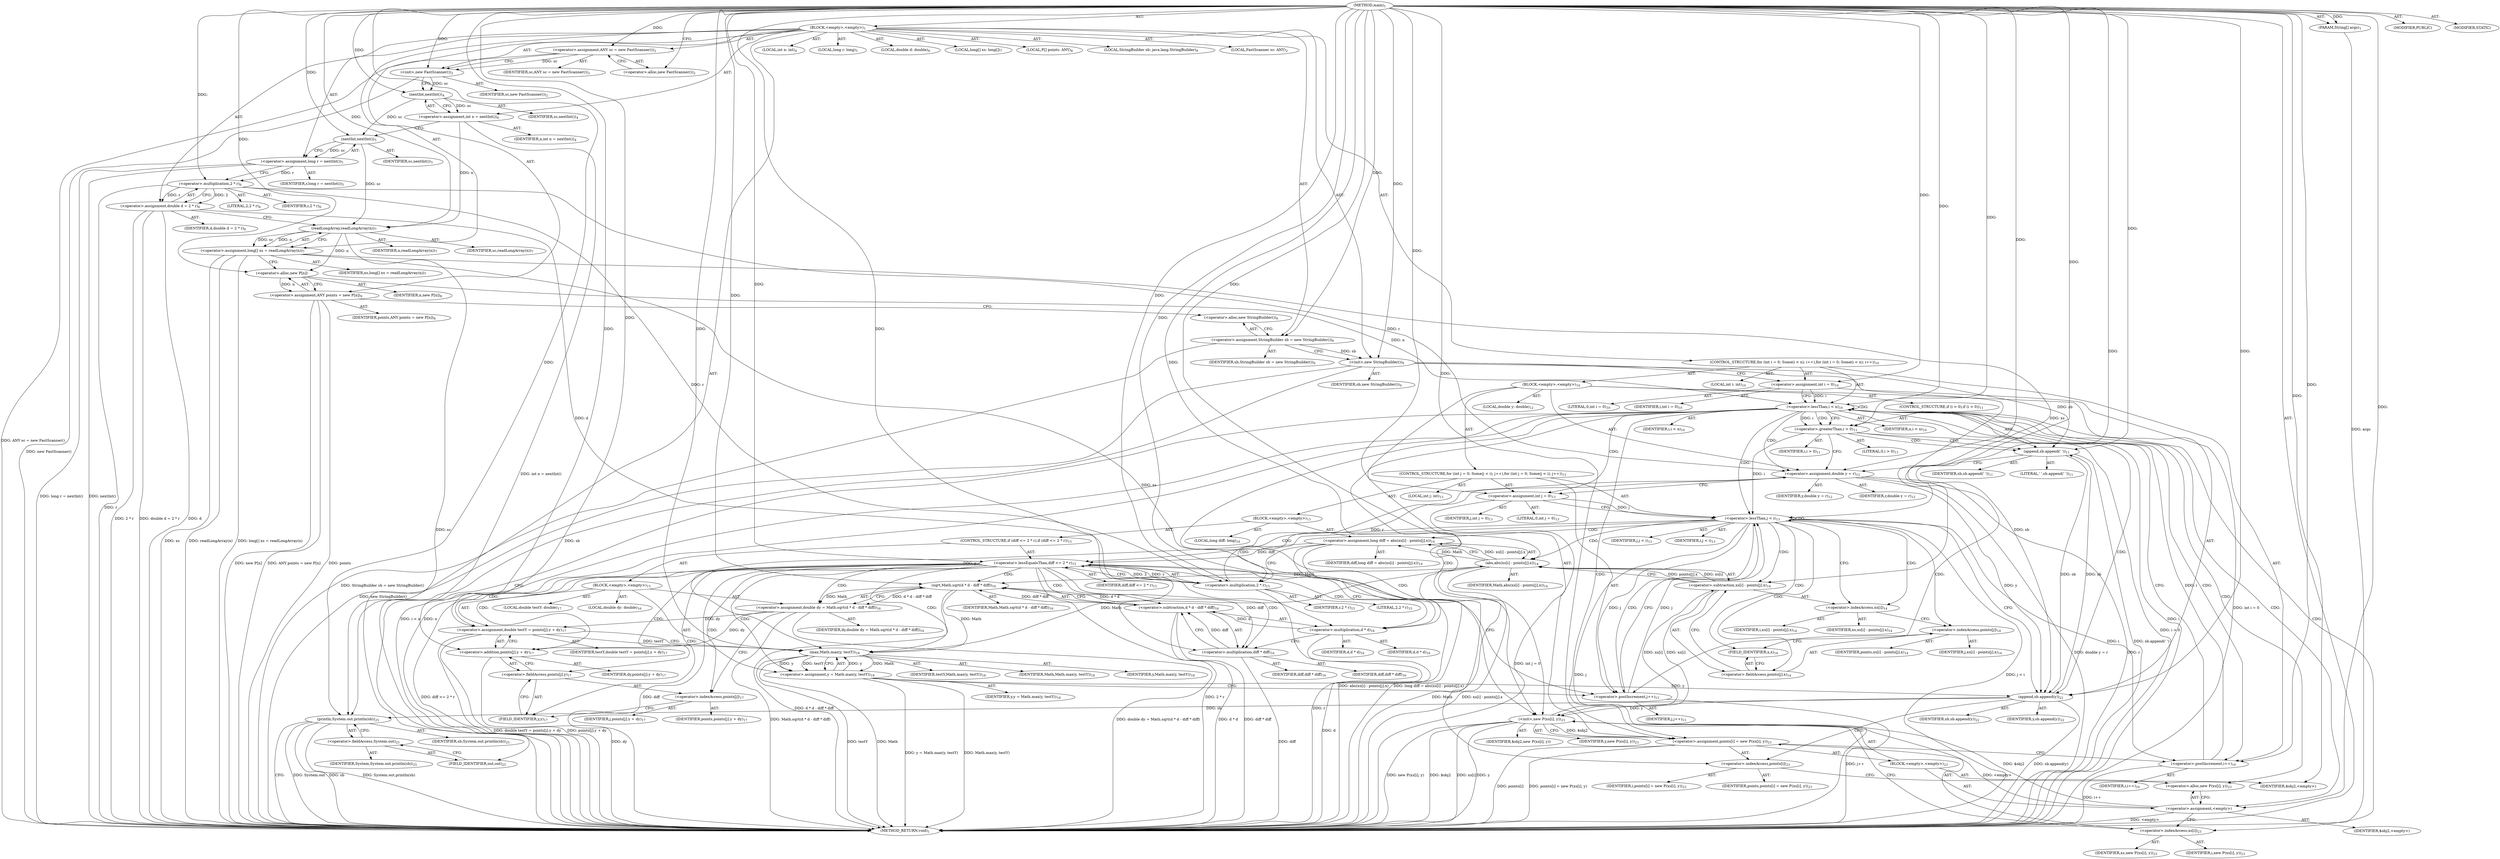digraph "main" {  
"21" [label = <(METHOD,main)<SUB>1</SUB>> ]
"22" [label = <(PARAM,String[] args)<SUB>1</SUB>> ]
"23" [label = <(BLOCK,&lt;empty&gt;,&lt;empty&gt;)<SUB>1</SUB>> ]
"4" [label = <(LOCAL,FastScanner sc: ANY)<SUB>2</SUB>> ]
"24" [label = <(&lt;operator&gt;.assignment,ANY sc = new FastScanner())<SUB>2</SUB>> ]
"25" [label = <(IDENTIFIER,sc,ANY sc = new FastScanner())<SUB>2</SUB>> ]
"26" [label = <(&lt;operator&gt;.alloc,new FastScanner())<SUB>2</SUB>> ]
"27" [label = <(&lt;init&gt;,new FastScanner())<SUB>2</SUB>> ]
"3" [label = <(IDENTIFIER,sc,new FastScanner())<SUB>2</SUB>> ]
"28" [label = <(LOCAL,int n: int)<SUB>4</SUB>> ]
"29" [label = <(&lt;operator&gt;.assignment,int n = nextInt())<SUB>4</SUB>> ]
"30" [label = <(IDENTIFIER,n,int n = nextInt())<SUB>4</SUB>> ]
"31" [label = <(nextInt,nextInt())<SUB>4</SUB>> ]
"32" [label = <(IDENTIFIER,sc,nextInt())<SUB>4</SUB>> ]
"33" [label = <(LOCAL,long r: long)<SUB>5</SUB>> ]
"34" [label = <(&lt;operator&gt;.assignment,long r = nextInt())<SUB>5</SUB>> ]
"35" [label = <(IDENTIFIER,r,long r = nextInt())<SUB>5</SUB>> ]
"36" [label = <(nextInt,nextInt())<SUB>5</SUB>> ]
"37" [label = <(IDENTIFIER,sc,nextInt())<SUB>5</SUB>> ]
"38" [label = <(LOCAL,double d: double)<SUB>6</SUB>> ]
"39" [label = <(&lt;operator&gt;.assignment,double d = 2 * r)<SUB>6</SUB>> ]
"40" [label = <(IDENTIFIER,d,double d = 2 * r)<SUB>6</SUB>> ]
"41" [label = <(&lt;operator&gt;.multiplication,2 * r)<SUB>6</SUB>> ]
"42" [label = <(LITERAL,2,2 * r)<SUB>6</SUB>> ]
"43" [label = <(IDENTIFIER,r,2 * r)<SUB>6</SUB>> ]
"44" [label = <(LOCAL,long[] xs: long[])<SUB>7</SUB>> ]
"45" [label = <(&lt;operator&gt;.assignment,long[] xs = readLongArray(n))<SUB>7</SUB>> ]
"46" [label = <(IDENTIFIER,xs,long[] xs = readLongArray(n))<SUB>7</SUB>> ]
"47" [label = <(readLongArray,readLongArray(n))<SUB>7</SUB>> ]
"48" [label = <(IDENTIFIER,sc,readLongArray(n))<SUB>7</SUB>> ]
"49" [label = <(IDENTIFIER,n,readLongArray(n))<SUB>7</SUB>> ]
"50" [label = <(LOCAL,P[] points: ANY)<SUB>8</SUB>> ]
"51" [label = <(&lt;operator&gt;.assignment,ANY points = new P[n])<SUB>8</SUB>> ]
"52" [label = <(IDENTIFIER,points,ANY points = new P[n])<SUB>8</SUB>> ]
"53" [label = <(&lt;operator&gt;.alloc,new P[n])> ]
"54" [label = <(IDENTIFIER,n,new P[n])<SUB>8</SUB>> ]
"6" [label = <(LOCAL,StringBuilder sb: java.lang.StringBuilder)<SUB>9</SUB>> ]
"55" [label = <(&lt;operator&gt;.assignment,StringBuilder sb = new StringBuilder())<SUB>9</SUB>> ]
"56" [label = <(IDENTIFIER,sb,StringBuilder sb = new StringBuilder())<SUB>9</SUB>> ]
"57" [label = <(&lt;operator&gt;.alloc,new StringBuilder())<SUB>9</SUB>> ]
"58" [label = <(&lt;init&gt;,new StringBuilder())<SUB>9</SUB>> ]
"5" [label = <(IDENTIFIER,sb,new StringBuilder())<SUB>9</SUB>> ]
"59" [label = <(CONTROL_STRUCTURE,for (int i = 0; Some(i &lt; n); i++),for (int i = 0; Some(i &lt; n); i++))<SUB>10</SUB>> ]
"60" [label = <(LOCAL,int i: int)<SUB>10</SUB>> ]
"61" [label = <(&lt;operator&gt;.assignment,int i = 0)<SUB>10</SUB>> ]
"62" [label = <(IDENTIFIER,i,int i = 0)<SUB>10</SUB>> ]
"63" [label = <(LITERAL,0,int i = 0)<SUB>10</SUB>> ]
"64" [label = <(&lt;operator&gt;.lessThan,i &lt; n)<SUB>10</SUB>> ]
"65" [label = <(IDENTIFIER,i,i &lt; n)<SUB>10</SUB>> ]
"66" [label = <(IDENTIFIER,n,i &lt; n)<SUB>10</SUB>> ]
"67" [label = <(&lt;operator&gt;.postIncrement,i++)<SUB>10</SUB>> ]
"68" [label = <(IDENTIFIER,i,i++)<SUB>10</SUB>> ]
"69" [label = <(BLOCK,&lt;empty&gt;,&lt;empty&gt;)<SUB>10</SUB>> ]
"70" [label = <(CONTROL_STRUCTURE,if (i &gt; 0),if (i &gt; 0))<SUB>11</SUB>> ]
"71" [label = <(&lt;operator&gt;.greaterThan,i &gt; 0)<SUB>11</SUB>> ]
"72" [label = <(IDENTIFIER,i,i &gt; 0)<SUB>11</SUB>> ]
"73" [label = <(LITERAL,0,i &gt; 0)<SUB>11</SUB>> ]
"74" [label = <(append,sb.append(' '))<SUB>11</SUB>> ]
"75" [label = <(IDENTIFIER,sb,sb.append(' '))<SUB>11</SUB>> ]
"76" [label = <(LITERAL,' ',sb.append(' '))<SUB>11</SUB>> ]
"77" [label = <(LOCAL,double y: double)<SUB>12</SUB>> ]
"78" [label = <(&lt;operator&gt;.assignment,double y = r)<SUB>12</SUB>> ]
"79" [label = <(IDENTIFIER,y,double y = r)<SUB>12</SUB>> ]
"80" [label = <(IDENTIFIER,r,double y = r)<SUB>12</SUB>> ]
"81" [label = <(CONTROL_STRUCTURE,for (int j = 0; Some(j &lt; i); j++),for (int j = 0; Some(j &lt; i); j++))<SUB>13</SUB>> ]
"82" [label = <(LOCAL,int j: int)<SUB>13</SUB>> ]
"83" [label = <(&lt;operator&gt;.assignment,int j = 0)<SUB>13</SUB>> ]
"84" [label = <(IDENTIFIER,j,int j = 0)<SUB>13</SUB>> ]
"85" [label = <(LITERAL,0,int j = 0)<SUB>13</SUB>> ]
"86" [label = <(&lt;operator&gt;.lessThan,j &lt; i)<SUB>13</SUB>> ]
"87" [label = <(IDENTIFIER,j,j &lt; i)<SUB>13</SUB>> ]
"88" [label = <(IDENTIFIER,i,j &lt; i)<SUB>13</SUB>> ]
"89" [label = <(&lt;operator&gt;.postIncrement,j++)<SUB>13</SUB>> ]
"90" [label = <(IDENTIFIER,j,j++)<SUB>13</SUB>> ]
"91" [label = <(BLOCK,&lt;empty&gt;,&lt;empty&gt;)<SUB>13</SUB>> ]
"92" [label = <(LOCAL,long diff: long)<SUB>14</SUB>> ]
"93" [label = <(&lt;operator&gt;.assignment,long diff = abs(xs[i] - points[j].x))<SUB>14</SUB>> ]
"94" [label = <(IDENTIFIER,diff,long diff = abs(xs[i] - points[j].x))<SUB>14</SUB>> ]
"95" [label = <(abs,abs(xs[i] - points[j].x))<SUB>14</SUB>> ]
"96" [label = <(IDENTIFIER,Math,abs(xs[i] - points[j].x))<SUB>14</SUB>> ]
"97" [label = <(&lt;operator&gt;.subtraction,xs[i] - points[j].x)<SUB>14</SUB>> ]
"98" [label = <(&lt;operator&gt;.indexAccess,xs[i])<SUB>14</SUB>> ]
"99" [label = <(IDENTIFIER,xs,xs[i] - points[j].x)<SUB>14</SUB>> ]
"100" [label = <(IDENTIFIER,i,xs[i] - points[j].x)<SUB>14</SUB>> ]
"101" [label = <(&lt;operator&gt;.fieldAccess,points[j].x)<SUB>14</SUB>> ]
"102" [label = <(&lt;operator&gt;.indexAccess,points[j])<SUB>14</SUB>> ]
"103" [label = <(IDENTIFIER,points,xs[i] - points[j].x)<SUB>14</SUB>> ]
"104" [label = <(IDENTIFIER,j,xs[i] - points[j].x)<SUB>14</SUB>> ]
"105" [label = <(FIELD_IDENTIFIER,x,x)<SUB>14</SUB>> ]
"106" [label = <(CONTROL_STRUCTURE,if (diff &lt;= 2 * r),if (diff &lt;= 2 * r))<SUB>15</SUB>> ]
"107" [label = <(&lt;operator&gt;.lessEqualsThan,diff &lt;= 2 * r)<SUB>15</SUB>> ]
"108" [label = <(IDENTIFIER,diff,diff &lt;= 2 * r)<SUB>15</SUB>> ]
"109" [label = <(&lt;operator&gt;.multiplication,2 * r)<SUB>15</SUB>> ]
"110" [label = <(LITERAL,2,2 * r)<SUB>15</SUB>> ]
"111" [label = <(IDENTIFIER,r,2 * r)<SUB>15</SUB>> ]
"112" [label = <(BLOCK,&lt;empty&gt;,&lt;empty&gt;)<SUB>15</SUB>> ]
"113" [label = <(LOCAL,double dy: double)<SUB>16</SUB>> ]
"114" [label = <(&lt;operator&gt;.assignment,double dy = Math.sqrt(d * d - diff * diff))<SUB>16</SUB>> ]
"115" [label = <(IDENTIFIER,dy,double dy = Math.sqrt(d * d - diff * diff))<SUB>16</SUB>> ]
"116" [label = <(sqrt,Math.sqrt(d * d - diff * diff))<SUB>16</SUB>> ]
"117" [label = <(IDENTIFIER,Math,Math.sqrt(d * d - diff * diff))<SUB>16</SUB>> ]
"118" [label = <(&lt;operator&gt;.subtraction,d * d - diff * diff)<SUB>16</SUB>> ]
"119" [label = <(&lt;operator&gt;.multiplication,d * d)<SUB>16</SUB>> ]
"120" [label = <(IDENTIFIER,d,d * d)<SUB>16</SUB>> ]
"121" [label = <(IDENTIFIER,d,d * d)<SUB>16</SUB>> ]
"122" [label = <(&lt;operator&gt;.multiplication,diff * diff)<SUB>16</SUB>> ]
"123" [label = <(IDENTIFIER,diff,diff * diff)<SUB>16</SUB>> ]
"124" [label = <(IDENTIFIER,diff,diff * diff)<SUB>16</SUB>> ]
"125" [label = <(LOCAL,double testY: double)<SUB>17</SUB>> ]
"126" [label = <(&lt;operator&gt;.assignment,double testY = points[j].y + dy)<SUB>17</SUB>> ]
"127" [label = <(IDENTIFIER,testY,double testY = points[j].y + dy)<SUB>17</SUB>> ]
"128" [label = <(&lt;operator&gt;.addition,points[j].y + dy)<SUB>17</SUB>> ]
"129" [label = <(&lt;operator&gt;.fieldAccess,points[j].y)<SUB>17</SUB>> ]
"130" [label = <(&lt;operator&gt;.indexAccess,points[j])<SUB>17</SUB>> ]
"131" [label = <(IDENTIFIER,points,points[j].y + dy)<SUB>17</SUB>> ]
"132" [label = <(IDENTIFIER,j,points[j].y + dy)<SUB>17</SUB>> ]
"133" [label = <(FIELD_IDENTIFIER,y,y)<SUB>17</SUB>> ]
"134" [label = <(IDENTIFIER,dy,points[j].y + dy)<SUB>17</SUB>> ]
"135" [label = <(&lt;operator&gt;.assignment,y = Math.max(y, testY))<SUB>18</SUB>> ]
"136" [label = <(IDENTIFIER,y,y = Math.max(y, testY))<SUB>18</SUB>> ]
"137" [label = <(max,Math.max(y, testY))<SUB>18</SUB>> ]
"138" [label = <(IDENTIFIER,Math,Math.max(y, testY))<SUB>18</SUB>> ]
"139" [label = <(IDENTIFIER,y,Math.max(y, testY))<SUB>18</SUB>> ]
"140" [label = <(IDENTIFIER,testY,Math.max(y, testY))<SUB>18</SUB>> ]
"141" [label = <(append,sb.append(y))<SUB>22</SUB>> ]
"142" [label = <(IDENTIFIER,sb,sb.append(y))<SUB>22</SUB>> ]
"143" [label = <(IDENTIFIER,y,sb.append(y))<SUB>22</SUB>> ]
"144" [label = <(&lt;operator&gt;.assignment,points[i] = new P(xs[i], y))<SUB>23</SUB>> ]
"145" [label = <(&lt;operator&gt;.indexAccess,points[i])<SUB>23</SUB>> ]
"146" [label = <(IDENTIFIER,points,points[i] = new P(xs[i], y))<SUB>23</SUB>> ]
"147" [label = <(IDENTIFIER,i,points[i] = new P(xs[i], y))<SUB>23</SUB>> ]
"148" [label = <(BLOCK,&lt;empty&gt;,&lt;empty&gt;)<SUB>23</SUB>> ]
"149" [label = <(&lt;operator&gt;.assignment,&lt;empty&gt;)> ]
"150" [label = <(IDENTIFIER,$obj2,&lt;empty&gt;)> ]
"151" [label = <(&lt;operator&gt;.alloc,new P(xs[i], y))<SUB>23</SUB>> ]
"152" [label = <(&lt;init&gt;,new P(xs[i], y))<SUB>23</SUB>> ]
"153" [label = <(IDENTIFIER,$obj2,new P(xs[i], y))> ]
"154" [label = <(&lt;operator&gt;.indexAccess,xs[i])<SUB>23</SUB>> ]
"155" [label = <(IDENTIFIER,xs,new P(xs[i], y))<SUB>23</SUB>> ]
"156" [label = <(IDENTIFIER,i,new P(xs[i], y))<SUB>23</SUB>> ]
"157" [label = <(IDENTIFIER,y,new P(xs[i], y))<SUB>23</SUB>> ]
"158" [label = <(IDENTIFIER,$obj2,&lt;empty&gt;)> ]
"159" [label = <(println,System.out.println(sb))<SUB>25</SUB>> ]
"160" [label = <(&lt;operator&gt;.fieldAccess,System.out)<SUB>25</SUB>> ]
"161" [label = <(IDENTIFIER,System,System.out.println(sb))<SUB>25</SUB>> ]
"162" [label = <(FIELD_IDENTIFIER,out,out)<SUB>25</SUB>> ]
"163" [label = <(IDENTIFIER,sb,System.out.println(sb))<SUB>25</SUB>> ]
"164" [label = <(MODIFIER,PUBLIC)> ]
"165" [label = <(MODIFIER,STATIC)> ]
"166" [label = <(METHOD_RETURN,void)<SUB>1</SUB>> ]
  "21" -> "22"  [ label = "AST: "] 
  "21" -> "23"  [ label = "AST: "] 
  "21" -> "164"  [ label = "AST: "] 
  "21" -> "165"  [ label = "AST: "] 
  "21" -> "166"  [ label = "AST: "] 
  "23" -> "4"  [ label = "AST: "] 
  "23" -> "24"  [ label = "AST: "] 
  "23" -> "27"  [ label = "AST: "] 
  "23" -> "28"  [ label = "AST: "] 
  "23" -> "29"  [ label = "AST: "] 
  "23" -> "33"  [ label = "AST: "] 
  "23" -> "34"  [ label = "AST: "] 
  "23" -> "38"  [ label = "AST: "] 
  "23" -> "39"  [ label = "AST: "] 
  "23" -> "44"  [ label = "AST: "] 
  "23" -> "45"  [ label = "AST: "] 
  "23" -> "50"  [ label = "AST: "] 
  "23" -> "51"  [ label = "AST: "] 
  "23" -> "6"  [ label = "AST: "] 
  "23" -> "55"  [ label = "AST: "] 
  "23" -> "58"  [ label = "AST: "] 
  "23" -> "59"  [ label = "AST: "] 
  "23" -> "159"  [ label = "AST: "] 
  "24" -> "25"  [ label = "AST: "] 
  "24" -> "26"  [ label = "AST: "] 
  "27" -> "3"  [ label = "AST: "] 
  "29" -> "30"  [ label = "AST: "] 
  "29" -> "31"  [ label = "AST: "] 
  "31" -> "32"  [ label = "AST: "] 
  "34" -> "35"  [ label = "AST: "] 
  "34" -> "36"  [ label = "AST: "] 
  "36" -> "37"  [ label = "AST: "] 
  "39" -> "40"  [ label = "AST: "] 
  "39" -> "41"  [ label = "AST: "] 
  "41" -> "42"  [ label = "AST: "] 
  "41" -> "43"  [ label = "AST: "] 
  "45" -> "46"  [ label = "AST: "] 
  "45" -> "47"  [ label = "AST: "] 
  "47" -> "48"  [ label = "AST: "] 
  "47" -> "49"  [ label = "AST: "] 
  "51" -> "52"  [ label = "AST: "] 
  "51" -> "53"  [ label = "AST: "] 
  "53" -> "54"  [ label = "AST: "] 
  "55" -> "56"  [ label = "AST: "] 
  "55" -> "57"  [ label = "AST: "] 
  "58" -> "5"  [ label = "AST: "] 
  "59" -> "60"  [ label = "AST: "] 
  "59" -> "61"  [ label = "AST: "] 
  "59" -> "64"  [ label = "AST: "] 
  "59" -> "67"  [ label = "AST: "] 
  "59" -> "69"  [ label = "AST: "] 
  "61" -> "62"  [ label = "AST: "] 
  "61" -> "63"  [ label = "AST: "] 
  "64" -> "65"  [ label = "AST: "] 
  "64" -> "66"  [ label = "AST: "] 
  "67" -> "68"  [ label = "AST: "] 
  "69" -> "70"  [ label = "AST: "] 
  "69" -> "77"  [ label = "AST: "] 
  "69" -> "78"  [ label = "AST: "] 
  "69" -> "81"  [ label = "AST: "] 
  "69" -> "141"  [ label = "AST: "] 
  "69" -> "144"  [ label = "AST: "] 
  "70" -> "71"  [ label = "AST: "] 
  "70" -> "74"  [ label = "AST: "] 
  "71" -> "72"  [ label = "AST: "] 
  "71" -> "73"  [ label = "AST: "] 
  "74" -> "75"  [ label = "AST: "] 
  "74" -> "76"  [ label = "AST: "] 
  "78" -> "79"  [ label = "AST: "] 
  "78" -> "80"  [ label = "AST: "] 
  "81" -> "82"  [ label = "AST: "] 
  "81" -> "83"  [ label = "AST: "] 
  "81" -> "86"  [ label = "AST: "] 
  "81" -> "89"  [ label = "AST: "] 
  "81" -> "91"  [ label = "AST: "] 
  "83" -> "84"  [ label = "AST: "] 
  "83" -> "85"  [ label = "AST: "] 
  "86" -> "87"  [ label = "AST: "] 
  "86" -> "88"  [ label = "AST: "] 
  "89" -> "90"  [ label = "AST: "] 
  "91" -> "92"  [ label = "AST: "] 
  "91" -> "93"  [ label = "AST: "] 
  "91" -> "106"  [ label = "AST: "] 
  "93" -> "94"  [ label = "AST: "] 
  "93" -> "95"  [ label = "AST: "] 
  "95" -> "96"  [ label = "AST: "] 
  "95" -> "97"  [ label = "AST: "] 
  "97" -> "98"  [ label = "AST: "] 
  "97" -> "101"  [ label = "AST: "] 
  "98" -> "99"  [ label = "AST: "] 
  "98" -> "100"  [ label = "AST: "] 
  "101" -> "102"  [ label = "AST: "] 
  "101" -> "105"  [ label = "AST: "] 
  "102" -> "103"  [ label = "AST: "] 
  "102" -> "104"  [ label = "AST: "] 
  "106" -> "107"  [ label = "AST: "] 
  "106" -> "112"  [ label = "AST: "] 
  "107" -> "108"  [ label = "AST: "] 
  "107" -> "109"  [ label = "AST: "] 
  "109" -> "110"  [ label = "AST: "] 
  "109" -> "111"  [ label = "AST: "] 
  "112" -> "113"  [ label = "AST: "] 
  "112" -> "114"  [ label = "AST: "] 
  "112" -> "125"  [ label = "AST: "] 
  "112" -> "126"  [ label = "AST: "] 
  "112" -> "135"  [ label = "AST: "] 
  "114" -> "115"  [ label = "AST: "] 
  "114" -> "116"  [ label = "AST: "] 
  "116" -> "117"  [ label = "AST: "] 
  "116" -> "118"  [ label = "AST: "] 
  "118" -> "119"  [ label = "AST: "] 
  "118" -> "122"  [ label = "AST: "] 
  "119" -> "120"  [ label = "AST: "] 
  "119" -> "121"  [ label = "AST: "] 
  "122" -> "123"  [ label = "AST: "] 
  "122" -> "124"  [ label = "AST: "] 
  "126" -> "127"  [ label = "AST: "] 
  "126" -> "128"  [ label = "AST: "] 
  "128" -> "129"  [ label = "AST: "] 
  "128" -> "134"  [ label = "AST: "] 
  "129" -> "130"  [ label = "AST: "] 
  "129" -> "133"  [ label = "AST: "] 
  "130" -> "131"  [ label = "AST: "] 
  "130" -> "132"  [ label = "AST: "] 
  "135" -> "136"  [ label = "AST: "] 
  "135" -> "137"  [ label = "AST: "] 
  "137" -> "138"  [ label = "AST: "] 
  "137" -> "139"  [ label = "AST: "] 
  "137" -> "140"  [ label = "AST: "] 
  "141" -> "142"  [ label = "AST: "] 
  "141" -> "143"  [ label = "AST: "] 
  "144" -> "145"  [ label = "AST: "] 
  "144" -> "148"  [ label = "AST: "] 
  "145" -> "146"  [ label = "AST: "] 
  "145" -> "147"  [ label = "AST: "] 
  "148" -> "149"  [ label = "AST: "] 
  "148" -> "152"  [ label = "AST: "] 
  "148" -> "158"  [ label = "AST: "] 
  "149" -> "150"  [ label = "AST: "] 
  "149" -> "151"  [ label = "AST: "] 
  "152" -> "153"  [ label = "AST: "] 
  "152" -> "154"  [ label = "AST: "] 
  "152" -> "157"  [ label = "AST: "] 
  "154" -> "155"  [ label = "AST: "] 
  "154" -> "156"  [ label = "AST: "] 
  "159" -> "160"  [ label = "AST: "] 
  "159" -> "163"  [ label = "AST: "] 
  "160" -> "161"  [ label = "AST: "] 
  "160" -> "162"  [ label = "AST: "] 
  "24" -> "27"  [ label = "CFG: "] 
  "27" -> "31"  [ label = "CFG: "] 
  "29" -> "36"  [ label = "CFG: "] 
  "34" -> "41"  [ label = "CFG: "] 
  "39" -> "47"  [ label = "CFG: "] 
  "45" -> "53"  [ label = "CFG: "] 
  "51" -> "57"  [ label = "CFG: "] 
  "55" -> "58"  [ label = "CFG: "] 
  "58" -> "61"  [ label = "CFG: "] 
  "159" -> "166"  [ label = "CFG: "] 
  "26" -> "24"  [ label = "CFG: "] 
  "31" -> "29"  [ label = "CFG: "] 
  "36" -> "34"  [ label = "CFG: "] 
  "41" -> "39"  [ label = "CFG: "] 
  "47" -> "45"  [ label = "CFG: "] 
  "53" -> "51"  [ label = "CFG: "] 
  "57" -> "55"  [ label = "CFG: "] 
  "61" -> "64"  [ label = "CFG: "] 
  "64" -> "71"  [ label = "CFG: "] 
  "64" -> "162"  [ label = "CFG: "] 
  "67" -> "64"  [ label = "CFG: "] 
  "160" -> "159"  [ label = "CFG: "] 
  "78" -> "83"  [ label = "CFG: "] 
  "141" -> "145"  [ label = "CFG: "] 
  "144" -> "67"  [ label = "CFG: "] 
  "162" -> "160"  [ label = "CFG: "] 
  "71" -> "74"  [ label = "CFG: "] 
  "71" -> "78"  [ label = "CFG: "] 
  "74" -> "78"  [ label = "CFG: "] 
  "83" -> "86"  [ label = "CFG: "] 
  "86" -> "98"  [ label = "CFG: "] 
  "86" -> "141"  [ label = "CFG: "] 
  "89" -> "86"  [ label = "CFG: "] 
  "145" -> "151"  [ label = "CFG: "] 
  "93" -> "109"  [ label = "CFG: "] 
  "149" -> "154"  [ label = "CFG: "] 
  "152" -> "144"  [ label = "CFG: "] 
  "95" -> "93"  [ label = "CFG: "] 
  "107" -> "119"  [ label = "CFG: "] 
  "107" -> "89"  [ label = "CFG: "] 
  "151" -> "149"  [ label = "CFG: "] 
  "154" -> "152"  [ label = "CFG: "] 
  "97" -> "95"  [ label = "CFG: "] 
  "109" -> "107"  [ label = "CFG: "] 
  "114" -> "130"  [ label = "CFG: "] 
  "126" -> "137"  [ label = "CFG: "] 
  "135" -> "89"  [ label = "CFG: "] 
  "98" -> "102"  [ label = "CFG: "] 
  "101" -> "97"  [ label = "CFG: "] 
  "116" -> "114"  [ label = "CFG: "] 
  "128" -> "126"  [ label = "CFG: "] 
  "137" -> "135"  [ label = "CFG: "] 
  "102" -> "105"  [ label = "CFG: "] 
  "105" -> "101"  [ label = "CFG: "] 
  "118" -> "116"  [ label = "CFG: "] 
  "129" -> "128"  [ label = "CFG: "] 
  "119" -> "122"  [ label = "CFG: "] 
  "122" -> "118"  [ label = "CFG: "] 
  "130" -> "133"  [ label = "CFG: "] 
  "133" -> "129"  [ label = "CFG: "] 
  "21" -> "26"  [ label = "CFG: "] 
  "22" -> "166"  [ label = "DDG: args"] 
  "24" -> "166"  [ label = "DDG: ANY sc = new FastScanner()"] 
  "27" -> "166"  [ label = "DDG: new FastScanner()"] 
  "29" -> "166"  [ label = "DDG: int n = nextInt()"] 
  "34" -> "166"  [ label = "DDG: nextInt()"] 
  "34" -> "166"  [ label = "DDG: long r = nextInt()"] 
  "39" -> "166"  [ label = "DDG: d"] 
  "41" -> "166"  [ label = "DDG: r"] 
  "39" -> "166"  [ label = "DDG: 2 * r"] 
  "39" -> "166"  [ label = "DDG: double d = 2 * r"] 
  "45" -> "166"  [ label = "DDG: xs"] 
  "47" -> "166"  [ label = "DDG: sc"] 
  "45" -> "166"  [ label = "DDG: readLongArray(n)"] 
  "45" -> "166"  [ label = "DDG: long[] xs = readLongArray(n)"] 
  "51" -> "166"  [ label = "DDG: points"] 
  "51" -> "166"  [ label = "DDG: new P[n]"] 
  "51" -> "166"  [ label = "DDG: ANY points = new P[n]"] 
  "55" -> "166"  [ label = "DDG: StringBuilder sb = new StringBuilder()"] 
  "58" -> "166"  [ label = "DDG: new StringBuilder()"] 
  "61" -> "166"  [ label = "DDG: int i = 0"] 
  "64" -> "166"  [ label = "DDG: i"] 
  "64" -> "166"  [ label = "DDG: n"] 
  "64" -> "166"  [ label = "DDG: i &lt; n"] 
  "159" -> "166"  [ label = "DDG: System.out"] 
  "159" -> "166"  [ label = "DDG: sb"] 
  "159" -> "166"  [ label = "DDG: System.out.println(sb)"] 
  "71" -> "166"  [ label = "DDG: i &gt; 0"] 
  "74" -> "166"  [ label = "DDG: sb.append(' ')"] 
  "78" -> "166"  [ label = "DDG: r"] 
  "78" -> "166"  [ label = "DDG: double y = r"] 
  "83" -> "166"  [ label = "DDG: int j = 0"] 
  "86" -> "166"  [ label = "DDG: j"] 
  "86" -> "166"  [ label = "DDG: j &lt; i"] 
  "141" -> "166"  [ label = "DDG: sb.append(y)"] 
  "144" -> "166"  [ label = "DDG: points[i]"] 
  "149" -> "166"  [ label = "DDG: &lt;empty&gt;"] 
  "152" -> "166"  [ label = "DDG: $obj2"] 
  "152" -> "166"  [ label = "DDG: xs[i]"] 
  "152" -> "166"  [ label = "DDG: y"] 
  "152" -> "166"  [ label = "DDG: new P(xs[i], y)"] 
  "144" -> "166"  [ label = "DDG: points[i] = new P(xs[i], y)"] 
  "67" -> "166"  [ label = "DDG: i++"] 
  "95" -> "166"  [ label = "DDG: Math"] 
  "95" -> "166"  [ label = "DDG: xs[i] - points[j].x"] 
  "93" -> "166"  [ label = "DDG: abs(xs[i] - points[j].x)"] 
  "93" -> "166"  [ label = "DDG: long diff = abs(xs[i] - points[j].x)"] 
  "107" -> "166"  [ label = "DDG: diff"] 
  "109" -> "166"  [ label = "DDG: r"] 
  "107" -> "166"  [ label = "DDG: 2 * r"] 
  "107" -> "166"  [ label = "DDG: diff &lt;= 2 * r"] 
  "119" -> "166"  [ label = "DDG: d"] 
  "118" -> "166"  [ label = "DDG: d * d"] 
  "122" -> "166"  [ label = "DDG: diff"] 
  "118" -> "166"  [ label = "DDG: diff * diff"] 
  "116" -> "166"  [ label = "DDG: d * d - diff * diff"] 
  "114" -> "166"  [ label = "DDG: Math.sqrt(d * d - diff * diff)"] 
  "114" -> "166"  [ label = "DDG: double dy = Math.sqrt(d * d - diff * diff)"] 
  "128" -> "166"  [ label = "DDG: dy"] 
  "126" -> "166"  [ label = "DDG: points[j].y + dy"] 
  "126" -> "166"  [ label = "DDG: double testY = points[j].y + dy"] 
  "137" -> "166"  [ label = "DDG: Math"] 
  "137" -> "166"  [ label = "DDG: testY"] 
  "135" -> "166"  [ label = "DDG: Math.max(y, testY)"] 
  "135" -> "166"  [ label = "DDG: y = Math.max(y, testY)"] 
  "89" -> "166"  [ label = "DDG: j++"] 
  "21" -> "22"  [ label = "DDG: "] 
  "21" -> "24"  [ label = "DDG: "] 
  "31" -> "29"  [ label = "DDG: sc"] 
  "36" -> "34"  [ label = "DDG: sc"] 
  "41" -> "39"  [ label = "DDG: 2"] 
  "41" -> "39"  [ label = "DDG: r"] 
  "47" -> "45"  [ label = "DDG: sc"] 
  "47" -> "45"  [ label = "DDG: n"] 
  "53" -> "51"  [ label = "DDG: n"] 
  "21" -> "55"  [ label = "DDG: "] 
  "24" -> "27"  [ label = "DDG: sc"] 
  "21" -> "27"  [ label = "DDG: "] 
  "55" -> "58"  [ label = "DDG: sb"] 
  "21" -> "58"  [ label = "DDG: "] 
  "21" -> "61"  [ label = "DDG: "] 
  "58" -> "159"  [ label = "DDG: sb"] 
  "141" -> "159"  [ label = "DDG: sb"] 
  "21" -> "159"  [ label = "DDG: "] 
  "27" -> "31"  [ label = "DDG: sc"] 
  "21" -> "31"  [ label = "DDG: "] 
  "31" -> "36"  [ label = "DDG: sc"] 
  "21" -> "36"  [ label = "DDG: "] 
  "21" -> "41"  [ label = "DDG: "] 
  "34" -> "41"  [ label = "DDG: r"] 
  "36" -> "47"  [ label = "DDG: sc"] 
  "21" -> "47"  [ label = "DDG: "] 
  "29" -> "47"  [ label = "DDG: n"] 
  "47" -> "53"  [ label = "DDG: n"] 
  "21" -> "53"  [ label = "DDG: "] 
  "61" -> "64"  [ label = "DDG: i"] 
  "67" -> "64"  [ label = "DDG: i"] 
  "21" -> "64"  [ label = "DDG: "] 
  "53" -> "64"  [ label = "DDG: n"] 
  "86" -> "67"  [ label = "DDG: i"] 
  "21" -> "67"  [ label = "DDG: "] 
  "41" -> "78"  [ label = "DDG: r"] 
  "109" -> "78"  [ label = "DDG: r"] 
  "21" -> "78"  [ label = "DDG: "] 
  "149" -> "144"  [ label = "DDG: &lt;empty&gt;"] 
  "152" -> "144"  [ label = "DDG: $obj2"] 
  "21" -> "144"  [ label = "DDG: "] 
  "21" -> "83"  [ label = "DDG: "] 
  "58" -> "141"  [ label = "DDG: sb"] 
  "74" -> "141"  [ label = "DDG: sb"] 
  "21" -> "141"  [ label = "DDG: "] 
  "78" -> "141"  [ label = "DDG: y"] 
  "135" -> "141"  [ label = "DDG: y"] 
  "64" -> "71"  [ label = "DDG: i"] 
  "21" -> "71"  [ label = "DDG: "] 
  "58" -> "74"  [ label = "DDG: sb"] 
  "141" -> "74"  [ label = "DDG: sb"] 
  "21" -> "74"  [ label = "DDG: "] 
  "83" -> "86"  [ label = "DDG: j"] 
  "89" -> "86"  [ label = "DDG: j"] 
  "21" -> "86"  [ label = "DDG: "] 
  "71" -> "86"  [ label = "DDG: i"] 
  "86" -> "89"  [ label = "DDG: j"] 
  "21" -> "89"  [ label = "DDG: "] 
  "95" -> "93"  [ label = "DDG: Math"] 
  "95" -> "93"  [ label = "DDG: xs[i] - points[j].x"] 
  "21" -> "149"  [ label = "DDG: "] 
  "21" -> "158"  [ label = "DDG: "] 
  "149" -> "152"  [ label = "DDG: $obj2"] 
  "21" -> "152"  [ label = "DDG: "] 
  "45" -> "152"  [ label = "DDG: xs"] 
  "97" -> "152"  [ label = "DDG: xs[i]"] 
  "141" -> "152"  [ label = "DDG: y"] 
  "137" -> "95"  [ label = "DDG: Math"] 
  "21" -> "95"  [ label = "DDG: "] 
  "97" -> "95"  [ label = "DDG: xs[i]"] 
  "97" -> "95"  [ label = "DDG: points[j].x"] 
  "93" -> "107"  [ label = "DDG: diff"] 
  "21" -> "107"  [ label = "DDG: "] 
  "109" -> "107"  [ label = "DDG: 2"] 
  "109" -> "107"  [ label = "DDG: r"] 
  "116" -> "114"  [ label = "DDG: Math"] 
  "116" -> "114"  [ label = "DDG: d * d - diff * diff"] 
  "114" -> "126"  [ label = "DDG: dy"] 
  "21" -> "126"  [ label = "DDG: "] 
  "137" -> "135"  [ label = "DDG: Math"] 
  "137" -> "135"  [ label = "DDG: y"] 
  "137" -> "135"  [ label = "DDG: testY"] 
  "45" -> "97"  [ label = "DDG: xs"] 
  "152" -> "97"  [ label = "DDG: xs[i]"] 
  "21" -> "109"  [ label = "DDG: "] 
  "41" -> "109"  [ label = "DDG: r"] 
  "95" -> "116"  [ label = "DDG: Math"] 
  "21" -> "116"  [ label = "DDG: "] 
  "118" -> "116"  [ label = "DDG: d * d"] 
  "118" -> "116"  [ label = "DDG: diff * diff"] 
  "114" -> "128"  [ label = "DDG: dy"] 
  "21" -> "128"  [ label = "DDG: "] 
  "116" -> "137"  [ label = "DDG: Math"] 
  "21" -> "137"  [ label = "DDG: "] 
  "78" -> "137"  [ label = "DDG: y"] 
  "135" -> "137"  [ label = "DDG: y"] 
  "126" -> "137"  [ label = "DDG: testY"] 
  "119" -> "118"  [ label = "DDG: d"] 
  "122" -> "118"  [ label = "DDG: diff"] 
  "39" -> "119"  [ label = "DDG: d"] 
  "21" -> "119"  [ label = "DDG: "] 
  "107" -> "122"  [ label = "DDG: diff"] 
  "21" -> "122"  [ label = "DDG: "] 
  "64" -> "141"  [ label = "CDG: "] 
  "64" -> "64"  [ label = "CDG: "] 
  "64" -> "154"  [ label = "CDG: "] 
  "64" -> "145"  [ label = "CDG: "] 
  "64" -> "149"  [ label = "CDG: "] 
  "64" -> "67"  [ label = "CDG: "] 
  "64" -> "151"  [ label = "CDG: "] 
  "64" -> "144"  [ label = "CDG: "] 
  "64" -> "83"  [ label = "CDG: "] 
  "64" -> "152"  [ label = "CDG: "] 
  "64" -> "71"  [ label = "CDG: "] 
  "64" -> "78"  [ label = "CDG: "] 
  "64" -> "86"  [ label = "CDG: "] 
  "71" -> "74"  [ label = "CDG: "] 
  "86" -> "107"  [ label = "CDG: "] 
  "86" -> "89"  [ label = "CDG: "] 
  "86" -> "98"  [ label = "CDG: "] 
  "86" -> "102"  [ label = "CDG: "] 
  "86" -> "95"  [ label = "CDG: "] 
  "86" -> "97"  [ label = "CDG: "] 
  "86" -> "93"  [ label = "CDG: "] 
  "86" -> "101"  [ label = "CDG: "] 
  "86" -> "105"  [ label = "CDG: "] 
  "86" -> "109"  [ label = "CDG: "] 
  "86" -> "86"  [ label = "CDG: "] 
  "107" -> "116"  [ label = "CDG: "] 
  "107" -> "122"  [ label = "CDG: "] 
  "107" -> "128"  [ label = "CDG: "] 
  "107" -> "114"  [ label = "CDG: "] 
  "107" -> "119"  [ label = "CDG: "] 
  "107" -> "129"  [ label = "CDG: "] 
  "107" -> "126"  [ label = "CDG: "] 
  "107" -> "137"  [ label = "CDG: "] 
  "107" -> "130"  [ label = "CDG: "] 
  "107" -> "118"  [ label = "CDG: "] 
  "107" -> "135"  [ label = "CDG: "] 
  "107" -> "133"  [ label = "CDG: "] 
}
